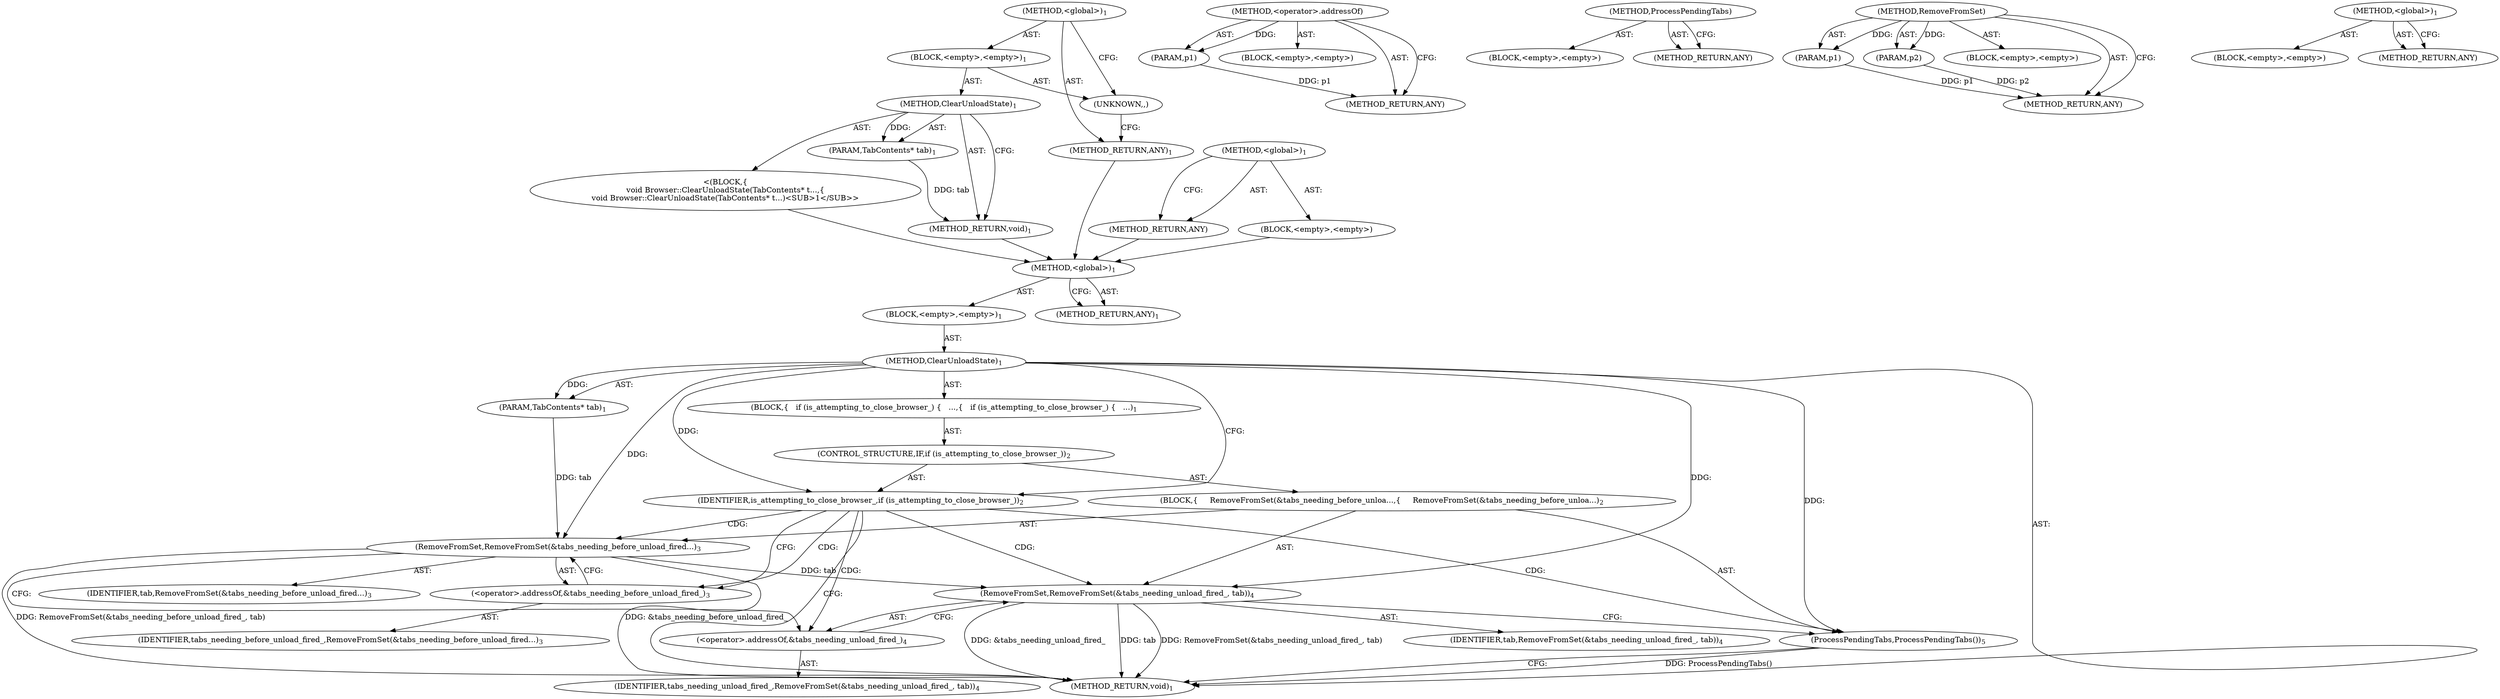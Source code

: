 digraph "&lt;global&gt;" {
vulnerable_6 [label=<(METHOD,&lt;global&gt;)<SUB>1</SUB>>];
vulnerable_7 [label=<(BLOCK,&lt;empty&gt;,&lt;empty&gt;)<SUB>1</SUB>>];
vulnerable_8 [label=<(METHOD,ClearUnloadState)<SUB>1</SUB>>];
vulnerable_9 [label=<(PARAM,TabContents* tab)<SUB>1</SUB>>];
vulnerable_10 [label=<(BLOCK,{
   if (is_attempting_to_close_browser_) {
   ...,{
   if (is_attempting_to_close_browser_) {
   ...)<SUB>1</SUB>>];
vulnerable_11 [label=<(CONTROL_STRUCTURE,IF,if (is_attempting_to_close_browser_))<SUB>2</SUB>>];
vulnerable_12 [label=<(IDENTIFIER,is_attempting_to_close_browser_,if (is_attempting_to_close_browser_))<SUB>2</SUB>>];
vulnerable_13 [label=<(BLOCK,{
     RemoveFromSet(&amp;tabs_needing_before_unloa...,{
     RemoveFromSet(&amp;tabs_needing_before_unloa...)<SUB>2</SUB>>];
vulnerable_14 [label=<(RemoveFromSet,RemoveFromSet(&amp;tabs_needing_before_unload_fired...)<SUB>3</SUB>>];
vulnerable_15 [label=<(&lt;operator&gt;.addressOf,&amp;tabs_needing_before_unload_fired_)<SUB>3</SUB>>];
vulnerable_16 [label=<(IDENTIFIER,tabs_needing_before_unload_fired_,RemoveFromSet(&amp;tabs_needing_before_unload_fired...)<SUB>3</SUB>>];
vulnerable_17 [label=<(IDENTIFIER,tab,RemoveFromSet(&amp;tabs_needing_before_unload_fired...)<SUB>3</SUB>>];
vulnerable_18 [label=<(RemoveFromSet,RemoveFromSet(&amp;tabs_needing_unload_fired_, tab))<SUB>4</SUB>>];
vulnerable_19 [label=<(&lt;operator&gt;.addressOf,&amp;tabs_needing_unload_fired_)<SUB>4</SUB>>];
vulnerable_20 [label=<(IDENTIFIER,tabs_needing_unload_fired_,RemoveFromSet(&amp;tabs_needing_unload_fired_, tab))<SUB>4</SUB>>];
vulnerable_21 [label=<(IDENTIFIER,tab,RemoveFromSet(&amp;tabs_needing_unload_fired_, tab))<SUB>4</SUB>>];
vulnerable_22 [label=<(ProcessPendingTabs,ProcessPendingTabs())<SUB>5</SUB>>];
vulnerable_23 [label=<(METHOD_RETURN,void)<SUB>1</SUB>>];
vulnerable_25 [label=<(METHOD_RETURN,ANY)<SUB>1</SUB>>];
vulnerable_45 [label=<(METHOD,&lt;operator&gt;.addressOf)>];
vulnerable_46 [label=<(PARAM,p1)>];
vulnerable_47 [label=<(BLOCK,&lt;empty&gt;,&lt;empty&gt;)>];
vulnerable_48 [label=<(METHOD_RETURN,ANY)>];
vulnerable_49 [label=<(METHOD,ProcessPendingTabs)>];
vulnerable_50 [label=<(BLOCK,&lt;empty&gt;,&lt;empty&gt;)>];
vulnerable_51 [label=<(METHOD_RETURN,ANY)>];
vulnerable_40 [label=<(METHOD,RemoveFromSet)>];
vulnerable_41 [label=<(PARAM,p1)>];
vulnerable_42 [label=<(PARAM,p2)>];
vulnerable_43 [label=<(BLOCK,&lt;empty&gt;,&lt;empty&gt;)>];
vulnerable_44 [label=<(METHOD_RETURN,ANY)>];
vulnerable_34 [label=<(METHOD,&lt;global&gt;)<SUB>1</SUB>>];
vulnerable_35 [label=<(BLOCK,&lt;empty&gt;,&lt;empty&gt;)>];
vulnerable_36 [label=<(METHOD_RETURN,ANY)>];
fixed_6 [label=<(METHOD,&lt;global&gt;)<SUB>1</SUB>>];
fixed_7 [label=<(BLOCK,&lt;empty&gt;,&lt;empty&gt;)<SUB>1</SUB>>];
fixed_8 [label=<(METHOD,ClearUnloadState)<SUB>1</SUB>>];
fixed_9 [label=<(PARAM,TabContents* tab)<SUB>1</SUB>>];
fixed_10 [label="<(BLOCK,{
void Browser::ClearUnloadState(TabContents* t...,{
void Browser::ClearUnloadState(TabContents* t...)<SUB>1</SUB>>"];
fixed_11 [label=<(METHOD_RETURN,void)<SUB>1</SUB>>];
fixed_13 [label=<(UNKNOWN,,)>];
fixed_14 [label=<(METHOD_RETURN,ANY)<SUB>1</SUB>>];
fixed_23 [label=<(METHOD,&lt;global&gt;)<SUB>1</SUB>>];
fixed_24 [label=<(BLOCK,&lt;empty&gt;,&lt;empty&gt;)>];
fixed_25 [label=<(METHOD_RETURN,ANY)>];
vulnerable_6 -> vulnerable_7  [key=0, label="AST: "];
vulnerable_6 -> vulnerable_25  [key=0, label="AST: "];
vulnerable_6 -> vulnerable_25  [key=1, label="CFG: "];
vulnerable_7 -> vulnerable_8  [key=0, label="AST: "];
vulnerable_8 -> vulnerable_9  [key=0, label="AST: "];
vulnerable_8 -> vulnerable_9  [key=1, label="DDG: "];
vulnerable_8 -> vulnerable_10  [key=0, label="AST: "];
vulnerable_8 -> vulnerable_23  [key=0, label="AST: "];
vulnerable_8 -> vulnerable_12  [key=0, label="CFG: "];
vulnerable_8 -> vulnerable_12  [key=1, label="DDG: "];
vulnerable_8 -> vulnerable_22  [key=0, label="DDG: "];
vulnerable_8 -> vulnerable_14  [key=0, label="DDG: "];
vulnerable_8 -> vulnerable_18  [key=0, label="DDG: "];
vulnerable_9 -> vulnerable_14  [key=0, label="DDG: tab"];
vulnerable_10 -> vulnerable_11  [key=0, label="AST: "];
vulnerable_11 -> vulnerable_12  [key=0, label="AST: "];
vulnerable_11 -> vulnerable_13  [key=0, label="AST: "];
vulnerable_12 -> vulnerable_23  [key=0, label="CFG: "];
vulnerable_12 -> vulnerable_15  [key=0, label="CFG: "];
vulnerable_12 -> vulnerable_15  [key=1, label="CDG: "];
vulnerable_12 -> vulnerable_22  [key=0, label="CDG: "];
vulnerable_12 -> vulnerable_18  [key=0, label="CDG: "];
vulnerable_12 -> vulnerable_14  [key=0, label="CDG: "];
vulnerable_12 -> vulnerable_19  [key=0, label="CDG: "];
vulnerable_13 -> vulnerable_14  [key=0, label="AST: "];
vulnerable_13 -> vulnerable_18  [key=0, label="AST: "];
vulnerable_13 -> vulnerable_22  [key=0, label="AST: "];
vulnerable_14 -> vulnerable_15  [key=0, label="AST: "];
vulnerable_14 -> vulnerable_17  [key=0, label="AST: "];
vulnerable_14 -> vulnerable_19  [key=0, label="CFG: "];
vulnerable_14 -> vulnerable_23  [key=0, label="DDG: &amp;tabs_needing_before_unload_fired_"];
vulnerable_14 -> vulnerable_23  [key=1, label="DDG: RemoveFromSet(&amp;tabs_needing_before_unload_fired_, tab)"];
vulnerable_14 -> vulnerable_18  [key=0, label="DDG: tab"];
vulnerable_15 -> vulnerable_16  [key=0, label="AST: "];
vulnerable_15 -> vulnerable_14  [key=0, label="CFG: "];
vulnerable_18 -> vulnerable_19  [key=0, label="AST: "];
vulnerable_18 -> vulnerable_21  [key=0, label="AST: "];
vulnerable_18 -> vulnerable_22  [key=0, label="CFG: "];
vulnerable_18 -> vulnerable_23  [key=0, label="DDG: &amp;tabs_needing_unload_fired_"];
vulnerable_18 -> vulnerable_23  [key=1, label="DDG: tab"];
vulnerable_18 -> vulnerable_23  [key=2, label="DDG: RemoveFromSet(&amp;tabs_needing_unload_fired_, tab)"];
vulnerable_19 -> vulnerable_20  [key=0, label="AST: "];
vulnerable_19 -> vulnerable_18  [key=0, label="CFG: "];
vulnerable_22 -> vulnerable_23  [key=0, label="CFG: "];
vulnerable_22 -> vulnerable_23  [key=1, label="DDG: ProcessPendingTabs()"];
vulnerable_45 -> vulnerable_46  [key=0, label="AST: "];
vulnerable_45 -> vulnerable_46  [key=1, label="DDG: "];
vulnerable_45 -> vulnerable_47  [key=0, label="AST: "];
vulnerable_45 -> vulnerable_48  [key=0, label="AST: "];
vulnerable_45 -> vulnerable_48  [key=1, label="CFG: "];
vulnerable_46 -> vulnerable_48  [key=0, label="DDG: p1"];
vulnerable_49 -> vulnerable_50  [key=0, label="AST: "];
vulnerable_49 -> vulnerable_51  [key=0, label="AST: "];
vulnerable_49 -> vulnerable_51  [key=1, label="CFG: "];
vulnerable_40 -> vulnerable_41  [key=0, label="AST: "];
vulnerable_40 -> vulnerable_41  [key=1, label="DDG: "];
vulnerable_40 -> vulnerable_43  [key=0, label="AST: "];
vulnerable_40 -> vulnerable_42  [key=0, label="AST: "];
vulnerable_40 -> vulnerable_42  [key=1, label="DDG: "];
vulnerable_40 -> vulnerable_44  [key=0, label="AST: "];
vulnerable_40 -> vulnerable_44  [key=1, label="CFG: "];
vulnerable_41 -> vulnerable_44  [key=0, label="DDG: p1"];
vulnerable_42 -> vulnerable_44  [key=0, label="DDG: p2"];
vulnerable_34 -> vulnerable_35  [key=0, label="AST: "];
vulnerable_34 -> vulnerable_36  [key=0, label="AST: "];
vulnerable_34 -> vulnerable_36  [key=1, label="CFG: "];
fixed_6 -> fixed_7  [key=0, label="AST: "];
fixed_6 -> fixed_14  [key=0, label="AST: "];
fixed_6 -> fixed_13  [key=0, label="CFG: "];
fixed_7 -> fixed_8  [key=0, label="AST: "];
fixed_7 -> fixed_13  [key=0, label="AST: "];
fixed_8 -> fixed_9  [key=0, label="AST: "];
fixed_8 -> fixed_9  [key=1, label="DDG: "];
fixed_8 -> fixed_10  [key=0, label="AST: "];
fixed_8 -> fixed_11  [key=0, label="AST: "];
fixed_8 -> fixed_11  [key=1, label="CFG: "];
fixed_9 -> fixed_11  [key=0, label="DDG: tab"];
fixed_10 -> vulnerable_6  [key=0];
fixed_11 -> vulnerable_6  [key=0];
fixed_13 -> fixed_14  [key=0, label="CFG: "];
fixed_14 -> vulnerable_6  [key=0];
fixed_23 -> fixed_24  [key=0, label="AST: "];
fixed_23 -> fixed_25  [key=0, label="AST: "];
fixed_23 -> fixed_25  [key=1, label="CFG: "];
fixed_24 -> vulnerable_6  [key=0];
fixed_25 -> vulnerable_6  [key=0];
}
